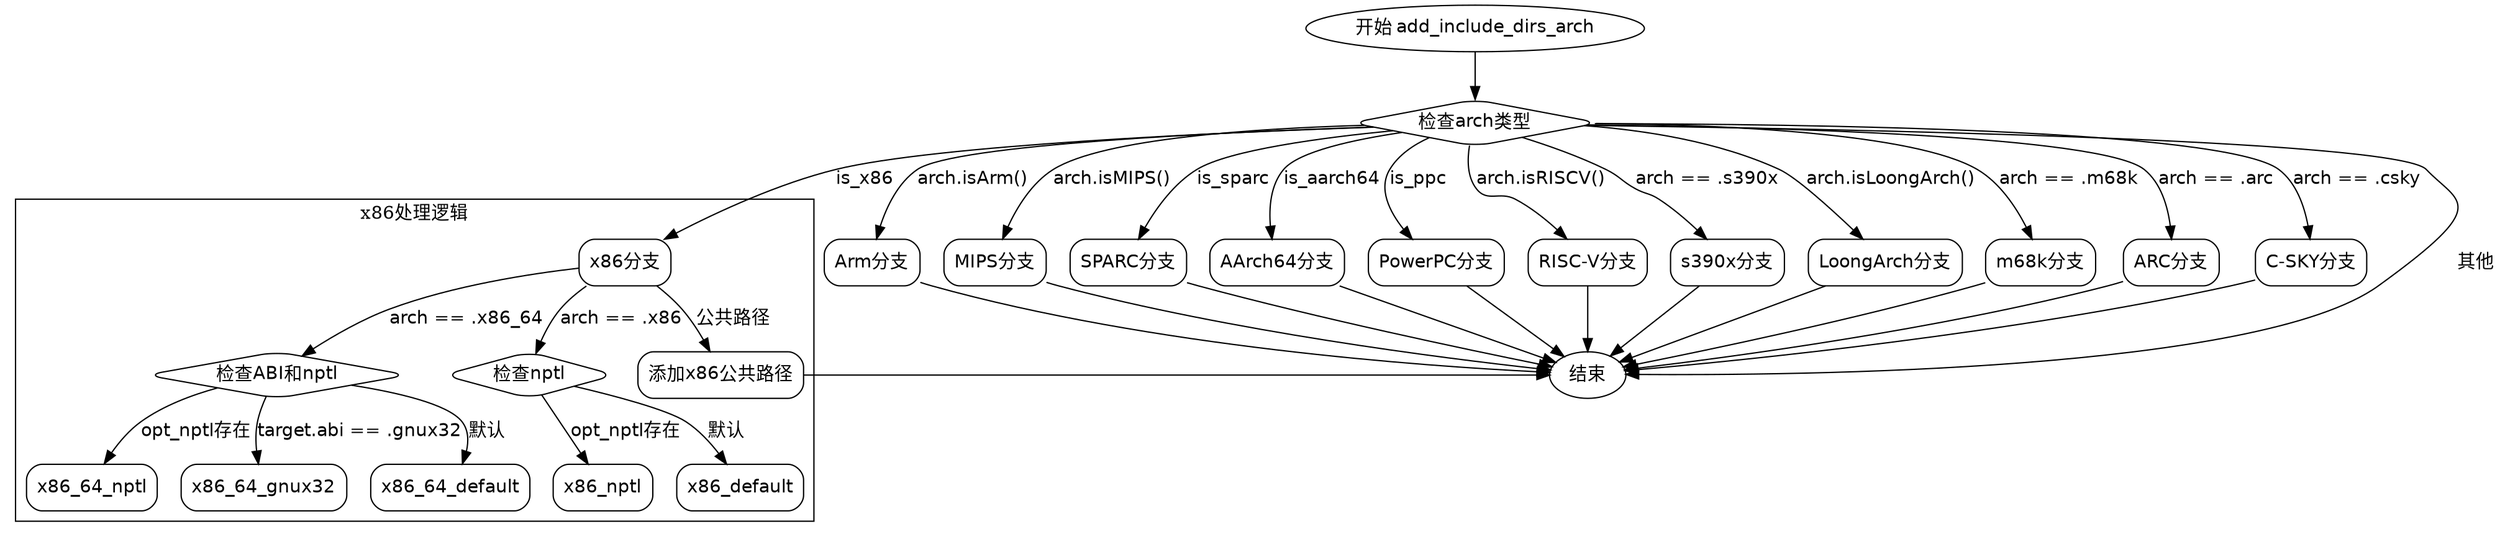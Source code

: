
digraph flowchart {
    node [fontname="Helvetica", shape=box, style="rounded"];
    edge [fontname="Helvetica"];
    
    start [label="开始 add_include_dirs_arch", shape=ellipse];
    check_arch [label="检查arch类型", shape=diamond];
    x86_branch [label="x86分支"];
    arm_branch [label="Arm分支"];
    mips_branch [label="MIPS分支"];
    sparc_branch [label="SPARC分支"];
    aarch64_branch [label="AArch64分支"];
    ppc_branch [label="PowerPC分支"];
    riscv_branch [label="RISC-V分支"];
    s390x_branch [label="s390x分支"];
    loongarch_branch [label="LoongArch分支"];
    m68k_branch [label="m68k分支"];
    arc_branch [label="ARC分支"];
    csky_branch [label="C-SKY分支"];
    end [label="结束", shape=ellipse];

    start -> check_arch;

    check_arch -> x86_branch [label="is_x86"];
    check_arch -> arm_branch [label="arch.isArm()"];
    check_arch -> mips_branch [label="arch.isMIPS()"];
    check_arch -> sparc_branch [label="is_sparc"];
    check_arch -> aarch64_branch [label="is_aarch64"];
    check_arch -> ppc_branch [label="is_ppc"];
    check_arch -> riscv_branch [label="arch.isRISCV()"];
    check_arch -> s390x_branch [label="arch == .s390x"];
    check_arch -> loongarch_branch [label="arch.isLoongArch()"];
    check_arch -> m68k_branch [label="arch == .m68k"];
    check_arch -> arc_branch [label="arch == .arc"];
    check_arch -> csky_branch [label="arch == .csky"];
    check_arch -> end [label="其他"];

    // x86 分支逻辑
    subgraph cluster_x86 {
        label="x86处理逻辑";
        x86_branch -> x86_64_check [label="arch == .x86_64"];
        x86_branch -> x86_check [label="arch == .x86"];
        x86_branch -> x86_common [label="公共路径"];
        
        x86_64_check [label="检查ABI和nptl", shape=diamond];
        x86_64_check -> x86_64_nptl [label="opt_nptl存在"];
        x86_64_check -> x86_64_gnux32 [label="target.abi == .gnux32"];
        x86_64_check -> x86_64_default [label="默认"];
        
        x86_check [label="检查nptl", shape=diamond];
        x86_check -> x86_nptl [label="opt_nptl存在"];
        x86_check -> x86_default [label="默认"];
        
        x86_common [label="添加x86公共路径", shape=rect];
    }

    // 其他分支结构类似，此处省略...
    
    // 所有分支最终流向结束
    x86_common -> end;
    arm_branch -> end;
    mips_branch -> end;
    sparc_branch -> end;
    aarch64_branch -> end;
    ppc_branch -> end;
    riscv_branch -> end;
    s390x_branch -> end;
    loongarch_branch -> end;
    m68k_branch -> end;
    arc_branch -> end;
    csky_branch -> end;
}
